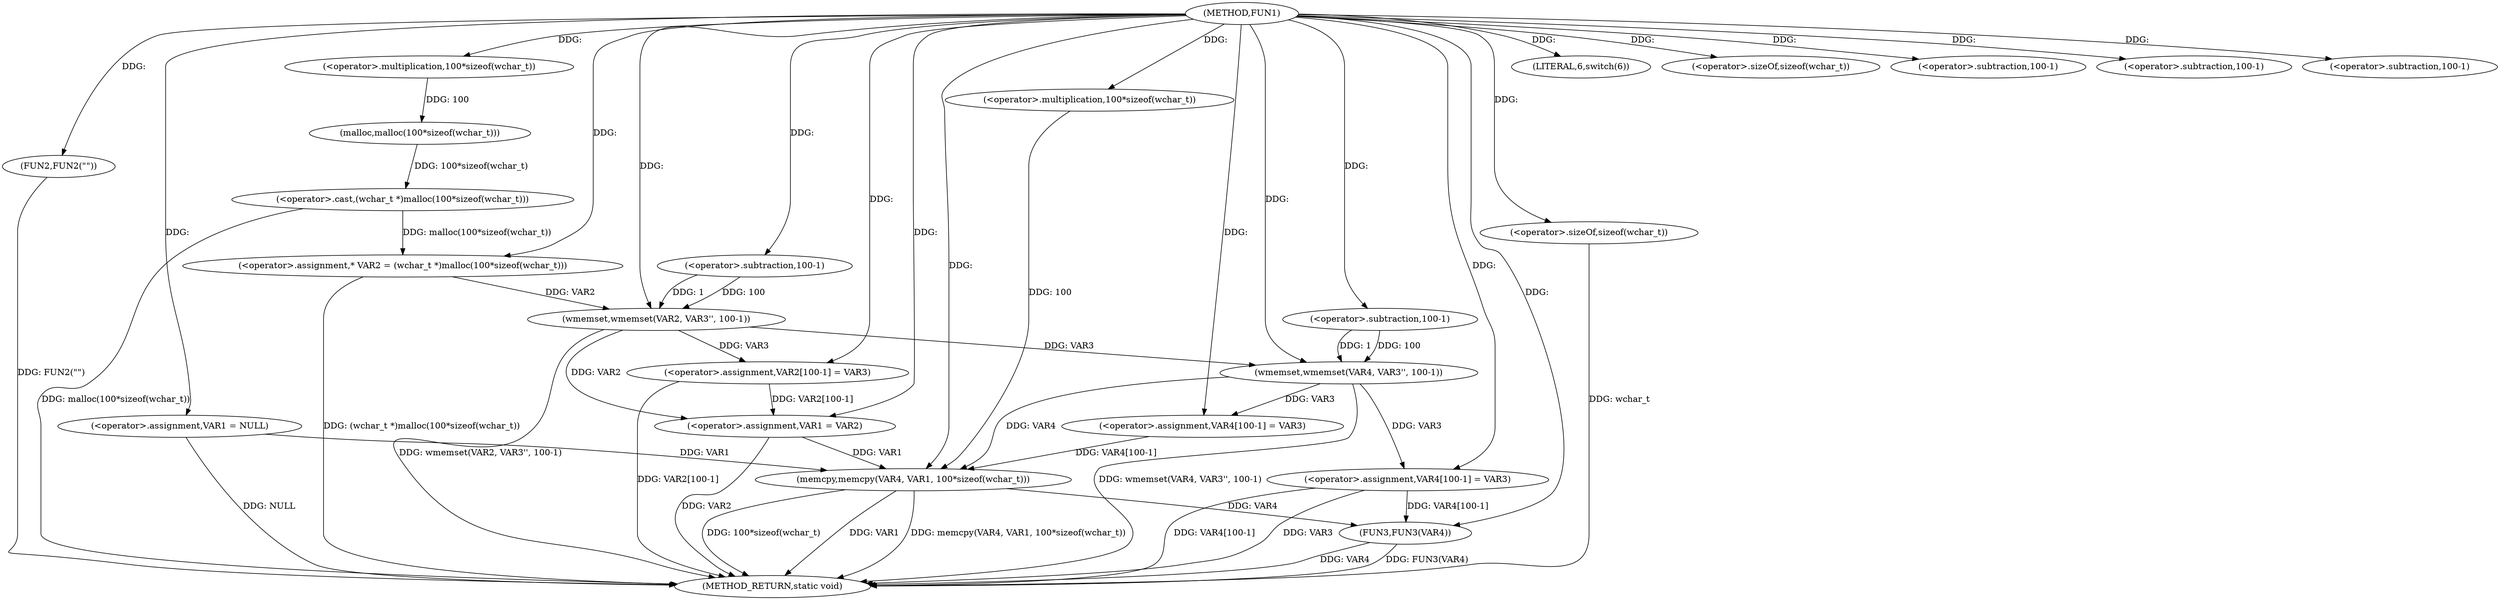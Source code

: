 digraph FUN1 {  
"1000100" [label = "(METHOD,FUN1)" ]
"1000173" [label = "(METHOD_RETURN,static void)" ]
"1000103" [label = "(<operator>.assignment,VAR1 = NULL)" ]
"1000107" [label = "(LITERAL,6,switch(6))" ]
"1000112" [label = "(<operator>.assignment,* VAR2 = (wchar_t *)malloc(100*sizeof(wchar_t)))" ]
"1000114" [label = "(<operator>.cast,(wchar_t *)malloc(100*sizeof(wchar_t)))" ]
"1000116" [label = "(malloc,malloc(100*sizeof(wchar_t)))" ]
"1000117" [label = "(<operator>.multiplication,100*sizeof(wchar_t))" ]
"1000119" [label = "(<operator>.sizeOf,sizeof(wchar_t))" ]
"1000121" [label = "(wmemset,wmemset(VAR2, VAR3'', 100-1))" ]
"1000124" [label = "(<operator>.subtraction,100-1)" ]
"1000127" [label = "(<operator>.assignment,VAR2[100-1] = VAR3)" ]
"1000130" [label = "(<operator>.subtraction,100-1)" ]
"1000134" [label = "(<operator>.assignment,VAR1 = VAR2)" ]
"1000139" [label = "(FUN2,FUN2(\"\"))" ]
"1000144" [label = "(wmemset,wmemset(VAR4, VAR3'', 100-1))" ]
"1000147" [label = "(<operator>.subtraction,100-1)" ]
"1000150" [label = "(<operator>.assignment,VAR4[100-1] = VAR3)" ]
"1000153" [label = "(<operator>.subtraction,100-1)" ]
"1000157" [label = "(memcpy,memcpy(VAR4, VAR1, 100*sizeof(wchar_t)))" ]
"1000160" [label = "(<operator>.multiplication,100*sizeof(wchar_t))" ]
"1000162" [label = "(<operator>.sizeOf,sizeof(wchar_t))" ]
"1000164" [label = "(<operator>.assignment,VAR4[100-1] = VAR3)" ]
"1000167" [label = "(<operator>.subtraction,100-1)" ]
"1000171" [label = "(FUN3,FUN3(VAR4))" ]
  "1000157" -> "1000173"  [ label = "DDG: VAR1"] 
  "1000171" -> "1000173"  [ label = "DDG: VAR4"] 
  "1000157" -> "1000173"  [ label = "DDG: memcpy(VAR4, VAR1, 100*sizeof(wchar_t))"] 
  "1000103" -> "1000173"  [ label = "DDG: NULL"] 
  "1000139" -> "1000173"  [ label = "DDG: FUN2(\"\")"] 
  "1000121" -> "1000173"  [ label = "DDG: wmemset(VAR2, VAR3'', 100-1)"] 
  "1000164" -> "1000173"  [ label = "DDG: VAR3"] 
  "1000127" -> "1000173"  [ label = "DDG: VAR2[100-1]"] 
  "1000114" -> "1000173"  [ label = "DDG: malloc(100*sizeof(wchar_t))"] 
  "1000164" -> "1000173"  [ label = "DDG: VAR4[100-1]"] 
  "1000112" -> "1000173"  [ label = "DDG: (wchar_t *)malloc(100*sizeof(wchar_t))"] 
  "1000157" -> "1000173"  [ label = "DDG: 100*sizeof(wchar_t)"] 
  "1000144" -> "1000173"  [ label = "DDG: wmemset(VAR4, VAR3'', 100-1)"] 
  "1000134" -> "1000173"  [ label = "DDG: VAR2"] 
  "1000171" -> "1000173"  [ label = "DDG: FUN3(VAR4)"] 
  "1000162" -> "1000173"  [ label = "DDG: wchar_t"] 
  "1000100" -> "1000103"  [ label = "DDG: "] 
  "1000100" -> "1000107"  [ label = "DDG: "] 
  "1000114" -> "1000112"  [ label = "DDG: malloc(100*sizeof(wchar_t))"] 
  "1000100" -> "1000112"  [ label = "DDG: "] 
  "1000116" -> "1000114"  [ label = "DDG: 100*sizeof(wchar_t)"] 
  "1000117" -> "1000116"  [ label = "DDG: 100"] 
  "1000100" -> "1000117"  [ label = "DDG: "] 
  "1000100" -> "1000119"  [ label = "DDG: "] 
  "1000112" -> "1000121"  [ label = "DDG: VAR2"] 
  "1000100" -> "1000121"  [ label = "DDG: "] 
  "1000124" -> "1000121"  [ label = "DDG: 100"] 
  "1000124" -> "1000121"  [ label = "DDG: 1"] 
  "1000100" -> "1000124"  [ label = "DDG: "] 
  "1000121" -> "1000127"  [ label = "DDG: VAR3"] 
  "1000100" -> "1000127"  [ label = "DDG: "] 
  "1000100" -> "1000130"  [ label = "DDG: "] 
  "1000121" -> "1000134"  [ label = "DDG: VAR2"] 
  "1000127" -> "1000134"  [ label = "DDG: VAR2[100-1]"] 
  "1000100" -> "1000134"  [ label = "DDG: "] 
  "1000100" -> "1000139"  [ label = "DDG: "] 
  "1000100" -> "1000144"  [ label = "DDG: "] 
  "1000121" -> "1000144"  [ label = "DDG: VAR3"] 
  "1000147" -> "1000144"  [ label = "DDG: 100"] 
  "1000147" -> "1000144"  [ label = "DDG: 1"] 
  "1000100" -> "1000147"  [ label = "DDG: "] 
  "1000144" -> "1000150"  [ label = "DDG: VAR3"] 
  "1000100" -> "1000150"  [ label = "DDG: "] 
  "1000100" -> "1000153"  [ label = "DDG: "] 
  "1000150" -> "1000157"  [ label = "DDG: VAR4[100-1]"] 
  "1000144" -> "1000157"  [ label = "DDG: VAR4"] 
  "1000100" -> "1000157"  [ label = "DDG: "] 
  "1000103" -> "1000157"  [ label = "DDG: VAR1"] 
  "1000134" -> "1000157"  [ label = "DDG: VAR1"] 
  "1000160" -> "1000157"  [ label = "DDG: 100"] 
  "1000100" -> "1000160"  [ label = "DDG: "] 
  "1000100" -> "1000162"  [ label = "DDG: "] 
  "1000100" -> "1000164"  [ label = "DDG: "] 
  "1000144" -> "1000164"  [ label = "DDG: VAR3"] 
  "1000100" -> "1000167"  [ label = "DDG: "] 
  "1000157" -> "1000171"  [ label = "DDG: VAR4"] 
  "1000164" -> "1000171"  [ label = "DDG: VAR4[100-1]"] 
  "1000100" -> "1000171"  [ label = "DDG: "] 
}

